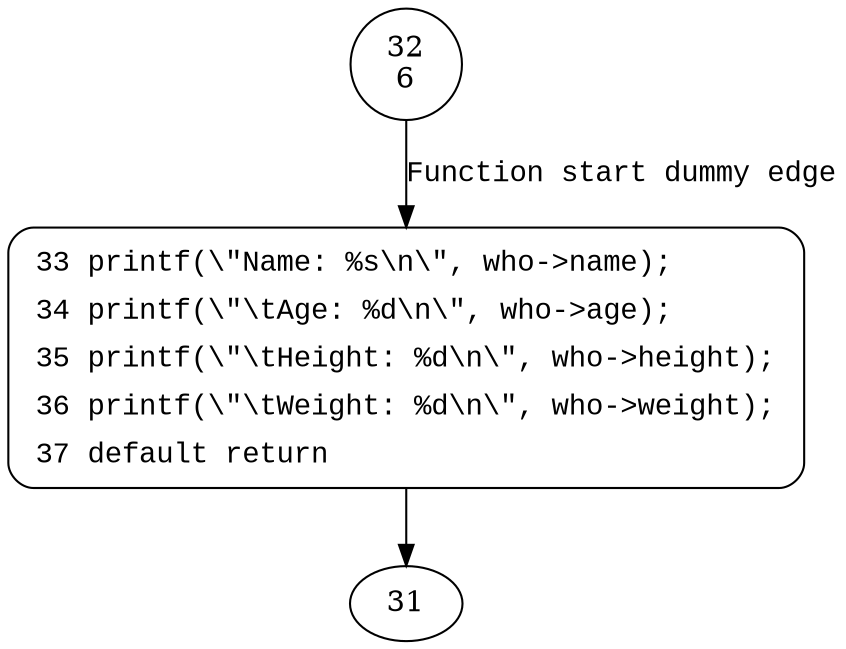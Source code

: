 digraph Person_print {
32 [shape="circle" label="32\n6"]
33 [shape="circle" label="33\n5"]
33 [style="filled,bold" penwidth="1" fillcolor="white" fontname="Courier New" shape="Mrecord" label=<<table border="0" cellborder="0" cellpadding="3" bgcolor="white"><tr><td align="right">33</td><td align="left">printf(\"Name: %s\n\", who-&gt;name);</td></tr><tr><td align="right">34</td><td align="left">printf(\"\tAge: %d\n\", who-&gt;age);</td></tr><tr><td align="right">35</td><td align="left">printf(\"\tHeight: %d\n\", who-&gt;height);</td></tr><tr><td align="right">36</td><td align="left">printf(\"\tWeight: %d\n\", who-&gt;weight);</td></tr><tr><td align="right">37</td><td align="left">default return</td></tr></table>>]
33 -> 31[label=""]
32 -> 33 [label="Function start dummy edge" fontname="Courier New"]
}